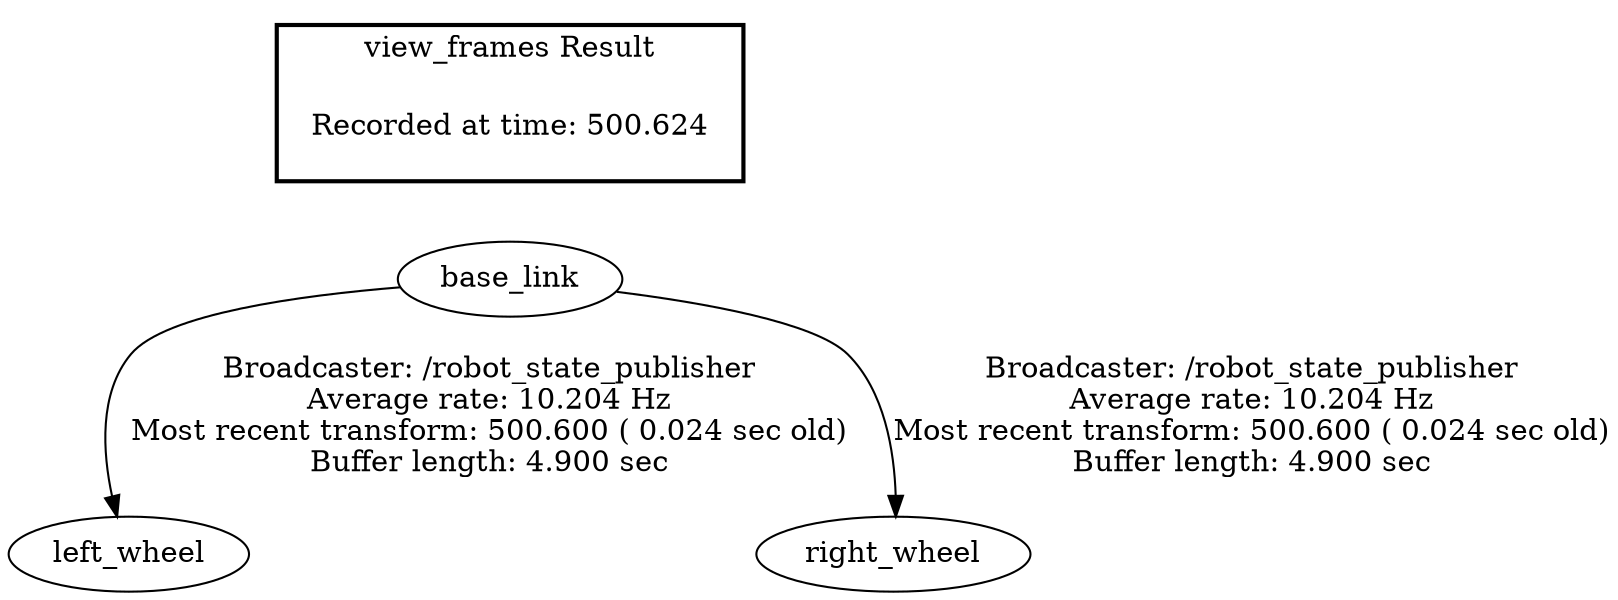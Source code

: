 digraph G {
"base_link" -> "left_wheel"[label="Broadcaster: /robot_state_publisher\nAverage rate: 10.204 Hz\nMost recent transform: 500.600 ( 0.024 sec old)\nBuffer length: 4.900 sec\n"];
"base_link" -> "right_wheel"[label="Broadcaster: /robot_state_publisher\nAverage rate: 10.204 Hz\nMost recent transform: 500.600 ( 0.024 sec old)\nBuffer length: 4.900 sec\n"];
edge [style=invis];
 subgraph cluster_legend { style=bold; color=black; label ="view_frames Result";
"Recorded at time: 500.624"[ shape=plaintext ] ;
 }->"base_link";
}